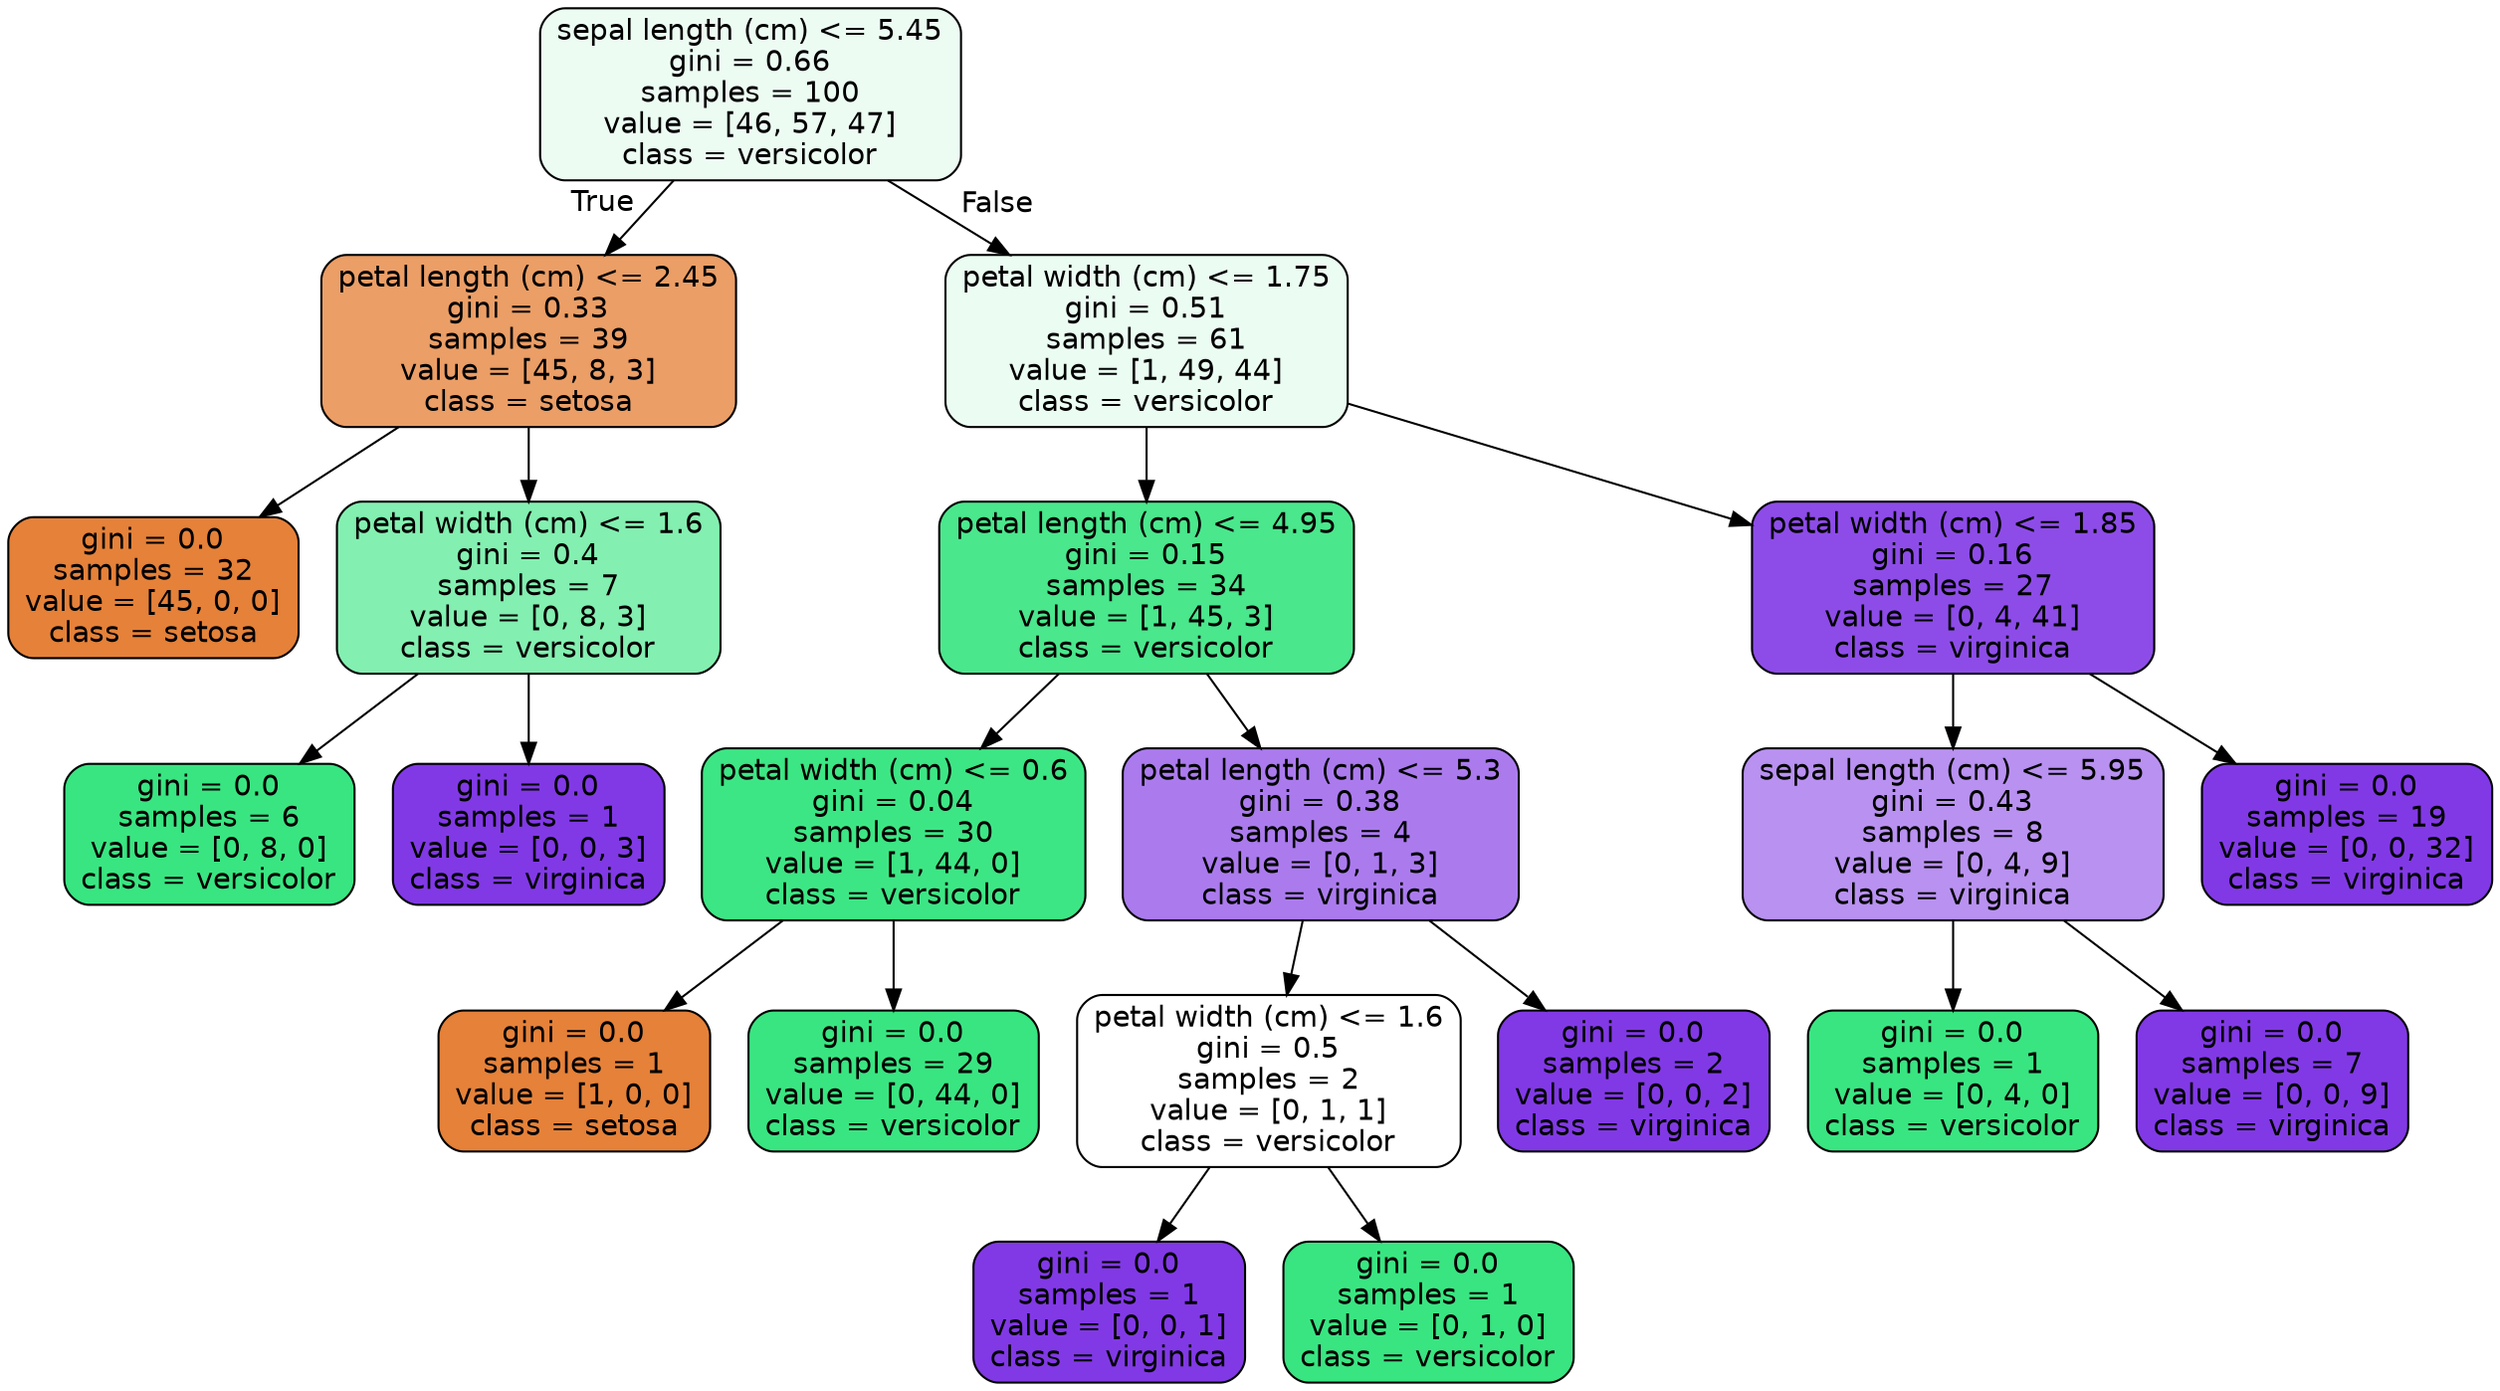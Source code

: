 digraph Tree {
node [shape=box, style="filled, rounded", color="black", fontname=helvetica] ;
edge [fontname=helvetica] ;
0 [label="sepal length (cm) <= 5.45\ngini = 0.66\nsamples = 100\nvalue = [46, 57, 47]\nclass = versicolor", fillcolor="#ecfcf3"] ;
1 [label="petal length (cm) <= 2.45\ngini = 0.33\nsamples = 39\nvalue = [45, 8, 3]\nclass = setosa", fillcolor="#eb9e66"] ;
0 -> 1 [labeldistance=2.5, labelangle=45, headlabel="True"] ;
2 [label="gini = 0.0\nsamples = 32\nvalue = [45, 0, 0]\nclass = setosa", fillcolor="#e58139"] ;
1 -> 2 ;
3 [label="petal width (cm) <= 1.6\ngini = 0.4\nsamples = 7\nvalue = [0, 8, 3]\nclass = versicolor", fillcolor="#83efb0"] ;
1 -> 3 ;
4 [label="gini = 0.0\nsamples = 6\nvalue = [0, 8, 0]\nclass = versicolor", fillcolor="#39e581"] ;
3 -> 4 ;
5 [label="gini = 0.0\nsamples = 1\nvalue = [0, 0, 3]\nclass = virginica", fillcolor="#8139e5"] ;
3 -> 5 ;
6 [label="petal width (cm) <= 1.75\ngini = 0.51\nsamples = 61\nvalue = [1, 49, 44]\nclass = versicolor", fillcolor="#ebfcf2"] ;
0 -> 6 [labeldistance=2.5, labelangle=-45, headlabel="False"] ;
7 [label="petal length (cm) <= 4.95\ngini = 0.15\nsamples = 34\nvalue = [1, 45, 3]\nclass = versicolor", fillcolor="#4ae78c"] ;
6 -> 7 ;
8 [label="petal width (cm) <= 0.6\ngini = 0.04\nsamples = 30\nvalue = [1, 44, 0]\nclass = versicolor", fillcolor="#3de684"] ;
7 -> 8 ;
9 [label="gini = 0.0\nsamples = 1\nvalue = [1, 0, 0]\nclass = setosa", fillcolor="#e58139"] ;
8 -> 9 ;
10 [label="gini = 0.0\nsamples = 29\nvalue = [0, 44, 0]\nclass = versicolor", fillcolor="#39e581"] ;
8 -> 10 ;
11 [label="petal length (cm) <= 5.3\ngini = 0.38\nsamples = 4\nvalue = [0, 1, 3]\nclass = virginica", fillcolor="#ab7bee"] ;
7 -> 11 ;
12 [label="petal width (cm) <= 1.6\ngini = 0.5\nsamples = 2\nvalue = [0, 1, 1]\nclass = versicolor", fillcolor="#ffffff"] ;
11 -> 12 ;
13 [label="gini = 0.0\nsamples = 1\nvalue = [0, 0, 1]\nclass = virginica", fillcolor="#8139e5"] ;
12 -> 13 ;
14 [label="gini = 0.0\nsamples = 1\nvalue = [0, 1, 0]\nclass = versicolor", fillcolor="#39e581"] ;
12 -> 14 ;
15 [label="gini = 0.0\nsamples = 2\nvalue = [0, 0, 2]\nclass = virginica", fillcolor="#8139e5"] ;
11 -> 15 ;
16 [label="petal width (cm) <= 1.85\ngini = 0.16\nsamples = 27\nvalue = [0, 4, 41]\nclass = virginica", fillcolor="#8d4ce8"] ;
6 -> 16 ;
17 [label="sepal length (cm) <= 5.95\ngini = 0.43\nsamples = 8\nvalue = [0, 4, 9]\nclass = virginica", fillcolor="#b991f1"] ;
16 -> 17 ;
18 [label="gini = 0.0\nsamples = 1\nvalue = [0, 4, 0]\nclass = versicolor", fillcolor="#39e581"] ;
17 -> 18 ;
19 [label="gini = 0.0\nsamples = 7\nvalue = [0, 0, 9]\nclass = virginica", fillcolor="#8139e5"] ;
17 -> 19 ;
20 [label="gini = 0.0\nsamples = 19\nvalue = [0, 0, 32]\nclass = virginica", fillcolor="#8139e5"] ;
16 -> 20 ;
}